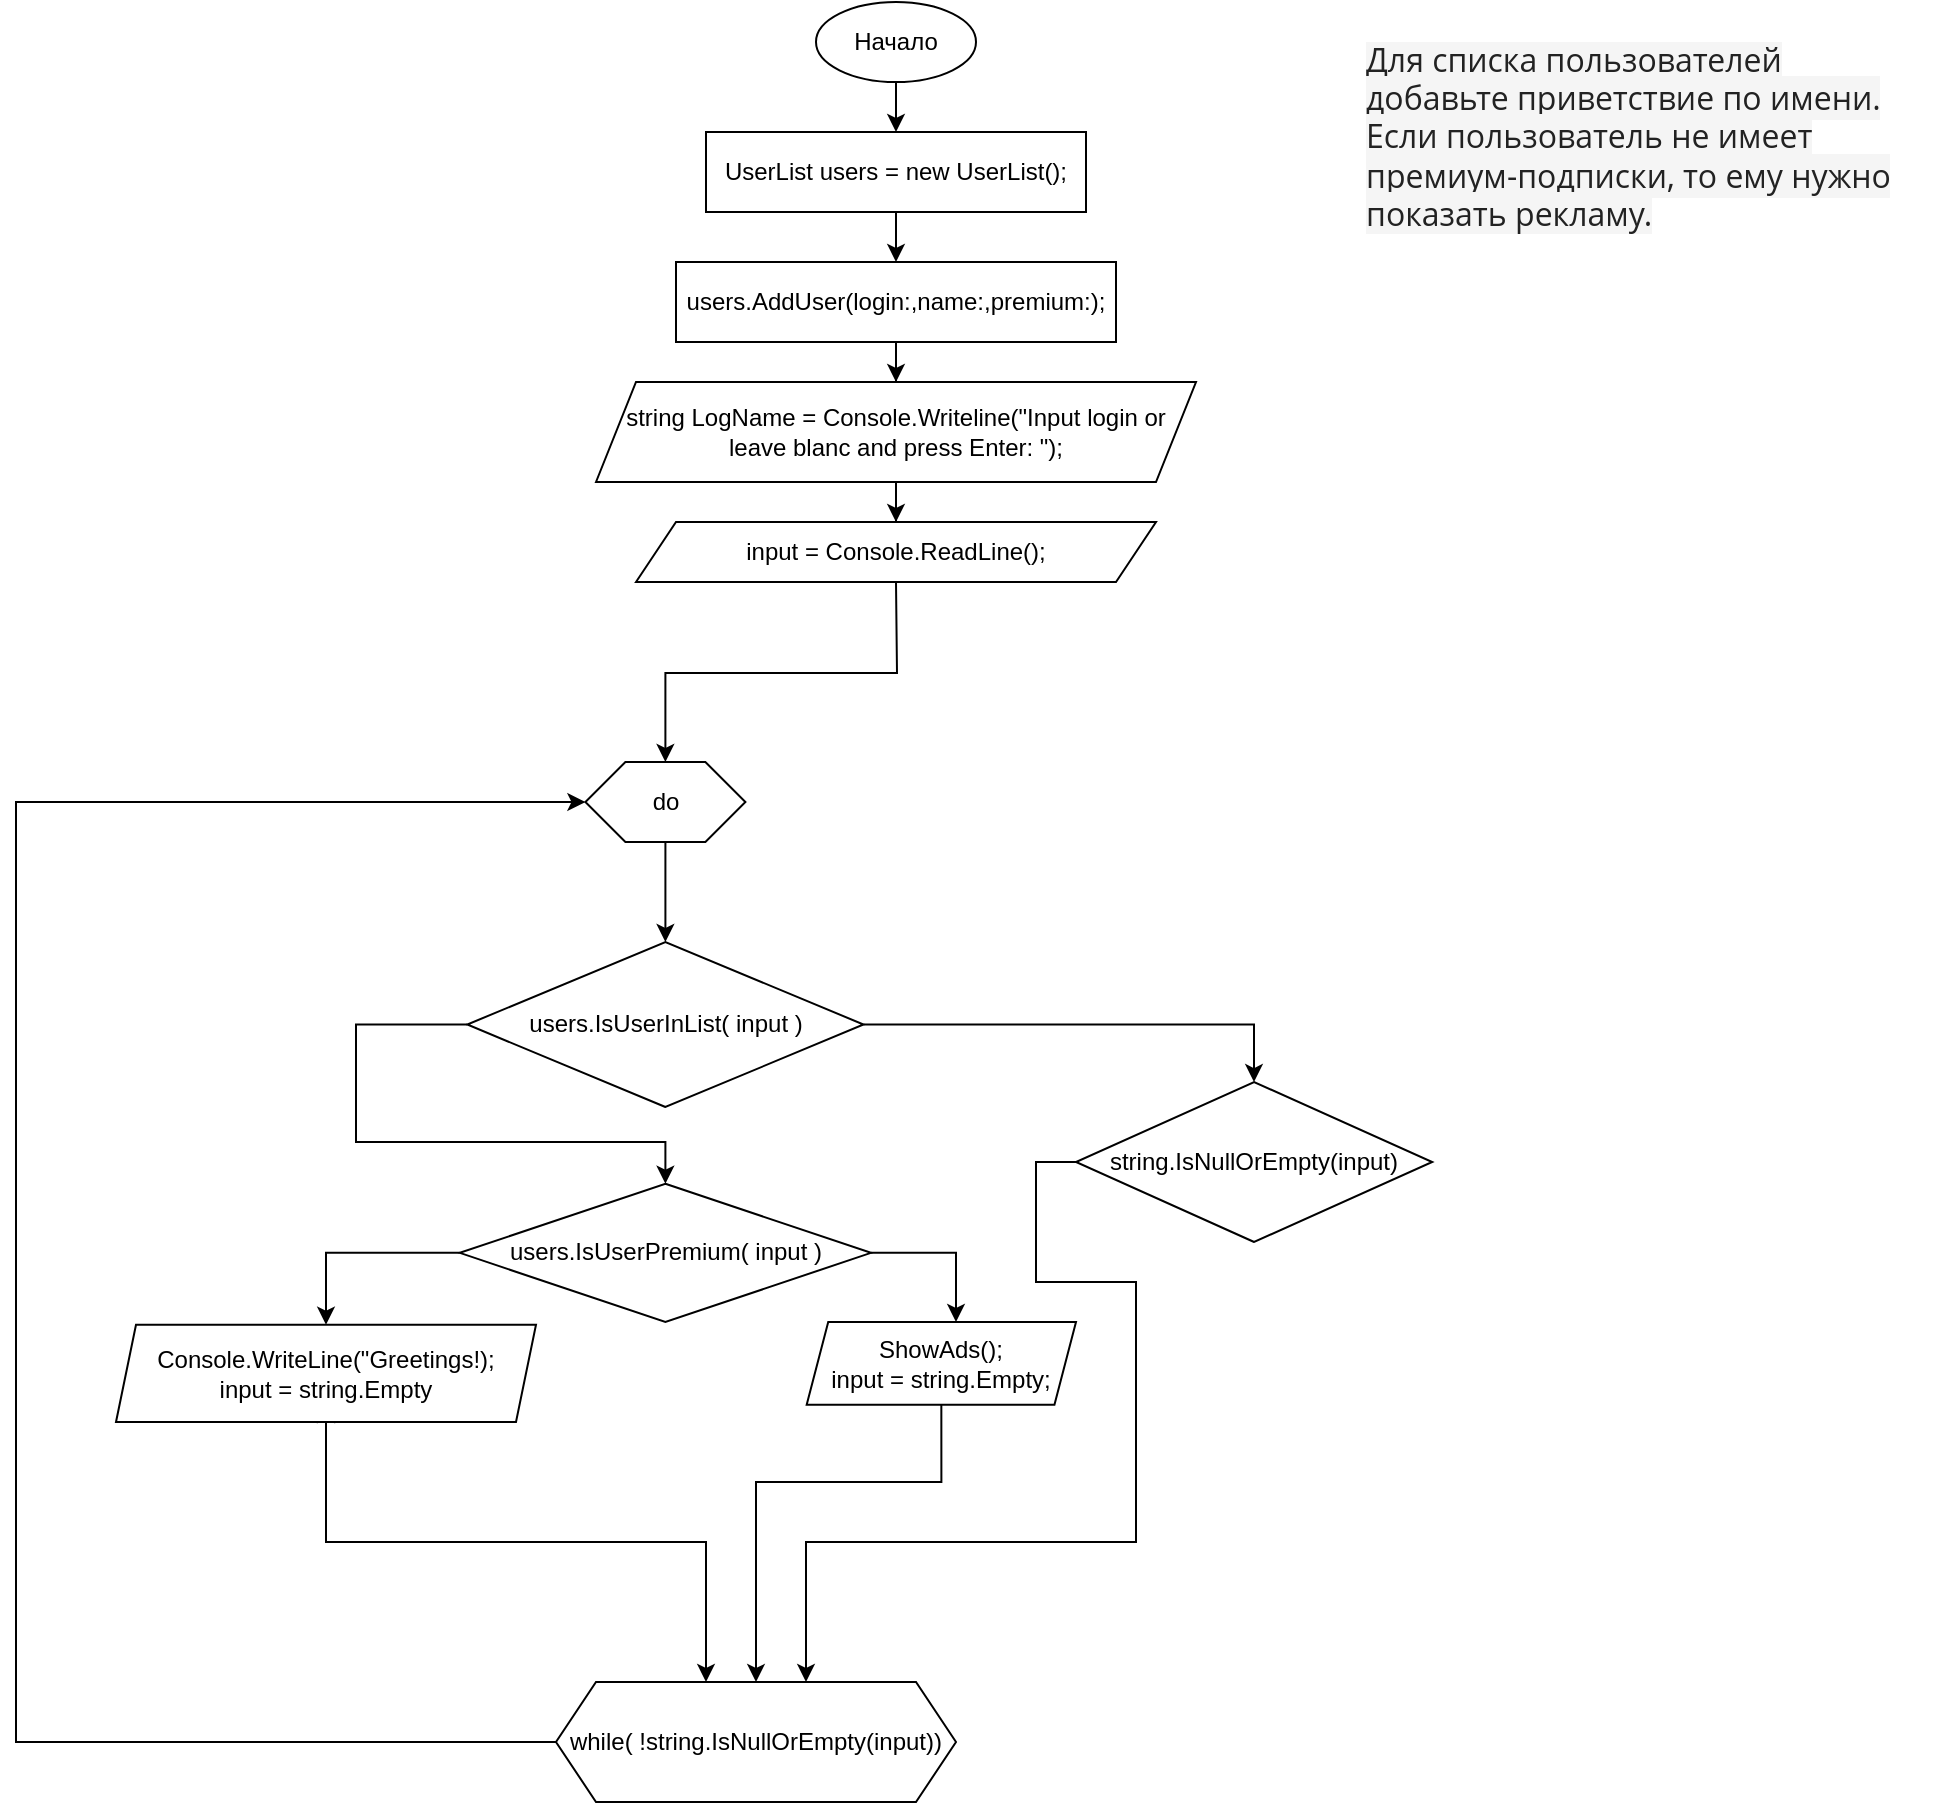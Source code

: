 <mxfile version="20.0.4" type="github">
  <diagram id="C5RBs43oDa-KdzZeNtuy" name="Page-1">
    <mxGraphModel dx="1692" dy="476" grid="1" gridSize="10" guides="1" tooltips="1" connect="1" arrows="1" fold="1" page="1" pageScale="1" pageWidth="827" pageHeight="1169" math="0" shadow="0">
      <root>
        <mxCell id="WIyWlLk6GJQsqaUBKTNV-0" />
        <mxCell id="WIyWlLk6GJQsqaUBKTNV-1" parent="WIyWlLk6GJQsqaUBKTNV-0" />
        <mxCell id="5WjKXzqJecyYG2DC_vgh-0" value="&lt;span style=&quot;color: rgb(34, 34, 34); font-family: &amp;quot;Open Sans&amp;quot;, &amp;quot;Helvetica Neue&amp;quot;, Helvetica, Arial, sans-serif; font-size: 16px; background-color: rgb(245, 245, 245);&quot;&gt;Для списка пользователей добавьте приветствие по имени. Если пользователь не имеет премиум-подписки, то ему нужно показать рекламу.&lt;br&gt;&lt;/span&gt;" style="text;html=1;strokeColor=none;fillColor=none;spacing=5;spacingTop=-20;whiteSpace=wrap;overflow=hidden;rounded=0;" parent="WIyWlLk6GJQsqaUBKTNV-1" vertex="1">
          <mxGeometry x="530" y="80" width="290" height="110" as="geometry" />
        </mxCell>
        <mxCell id="5WjKXzqJecyYG2DC_vgh-2" value="input = Console.ReadLine();" style="shape=parallelogram;perimeter=parallelogramPerimeter;whiteSpace=wrap;html=1;fixedSize=1;" parent="WIyWlLk6GJQsqaUBKTNV-1" vertex="1">
          <mxGeometry x="170" y="310" width="260" height="30" as="geometry" />
        </mxCell>
        <mxCell id="5WjKXzqJecyYG2DC_vgh-23" value="" style="edgeStyle=orthogonalEdgeStyle;rounded=0;orthogonalLoop=1;jettySize=auto;html=1;" parent="WIyWlLk6GJQsqaUBKTNV-1" source="5WjKXzqJecyYG2DC_vgh-5" target="5WjKXzqJecyYG2DC_vgh-22" edge="1">
          <mxGeometry relative="1" as="geometry" />
        </mxCell>
        <mxCell id="5WjKXzqJecyYG2DC_vgh-5" value="Начало" style="ellipse;whiteSpace=wrap;html=1;" parent="WIyWlLk6GJQsqaUBKTNV-1" vertex="1">
          <mxGeometry x="260" y="50" width="80" height="40" as="geometry" />
        </mxCell>
        <mxCell id="5WjKXzqJecyYG2DC_vgh-16" style="edgeStyle=orthogonalEdgeStyle;rounded=0;orthogonalLoop=1;jettySize=auto;html=1;entryX=0.5;entryY=0;entryDx=0;entryDy=0;" parent="WIyWlLk6GJQsqaUBKTNV-1" source="5WjKXzqJecyYG2DC_vgh-14" target="5WjKXzqJecyYG2DC_vgh-2" edge="1">
          <mxGeometry relative="1" as="geometry" />
        </mxCell>
        <mxCell id="5WjKXzqJecyYG2DC_vgh-14" value="string LogName = Console.Writeline(&quot;Input login or leave blanc and press Enter:&amp;nbsp;&quot;);" style="shape=parallelogram;perimeter=parallelogramPerimeter;whiteSpace=wrap;html=1;fixedSize=1;" parent="WIyWlLk6GJQsqaUBKTNV-1" vertex="1">
          <mxGeometry x="150" y="240" width="300" height="50" as="geometry" />
        </mxCell>
        <mxCell id="5WjKXzqJecyYG2DC_vgh-20" style="edgeStyle=orthogonalEdgeStyle;rounded=0;orthogonalLoop=1;jettySize=auto;html=1;exitX=0.5;exitY=1;exitDx=0;exitDy=0;" parent="WIyWlLk6GJQsqaUBKTNV-1" source="5WjKXzqJecyYG2DC_vgh-14" target="5WjKXzqJecyYG2DC_vgh-14" edge="1">
          <mxGeometry relative="1" as="geometry" />
        </mxCell>
        <mxCell id="GKZNIOWpl-8IDiaGqS6E-3" value="" style="edgeStyle=orthogonalEdgeStyle;rounded=0;orthogonalLoop=1;jettySize=auto;html=1;" edge="1" parent="WIyWlLk6GJQsqaUBKTNV-1" source="5WjKXzqJecyYG2DC_vgh-22" target="GKZNIOWpl-8IDiaGqS6E-2">
          <mxGeometry relative="1" as="geometry" />
        </mxCell>
        <mxCell id="5WjKXzqJecyYG2DC_vgh-22" value="UserList users = new UserList();" style="whiteSpace=wrap;html=1;" parent="WIyWlLk6GJQsqaUBKTNV-1" vertex="1">
          <mxGeometry x="205" y="115" width="190" height="40" as="geometry" />
        </mxCell>
        <mxCell id="GKZNIOWpl-8IDiaGqS6E-6" value="" style="edgeStyle=orthogonalEdgeStyle;rounded=0;orthogonalLoop=1;jettySize=auto;html=1;" edge="1" parent="WIyWlLk6GJQsqaUBKTNV-1" source="GKZNIOWpl-8IDiaGqS6E-2" target="5WjKXzqJecyYG2DC_vgh-14">
          <mxGeometry relative="1" as="geometry" />
        </mxCell>
        <mxCell id="GKZNIOWpl-8IDiaGqS6E-2" value="users.AddUser(login:,name:,premium:);" style="whiteSpace=wrap;html=1;" vertex="1" parent="WIyWlLk6GJQsqaUBKTNV-1">
          <mxGeometry x="190" y="180" width="220" height="40" as="geometry" />
        </mxCell>
        <mxCell id="GKZNIOWpl-8IDiaGqS6E-77" style="edgeStyle=orthogonalEdgeStyle;rounded=0;orthogonalLoop=1;jettySize=auto;html=1;entryX=0;entryY=0.5;entryDx=0;entryDy=0;startArrow=none;startFill=0;endArrow=classic;endFill=1;" edge="1" parent="WIyWlLk6GJQsqaUBKTNV-1" source="5WjKXzqJecyYG2DC_vgh-24" target="GKZNIOWpl-8IDiaGqS6E-75">
          <mxGeometry relative="1" as="geometry">
            <Array as="points">
              <mxPoint x="-140" y="920" />
              <mxPoint x="-140" y="450" />
            </Array>
          </mxGeometry>
        </mxCell>
        <mxCell id="5WjKXzqJecyYG2DC_vgh-24" value="while( !string.IsNullOrEmpty(input))" style="shape=hexagon;perimeter=hexagonPerimeter2;whiteSpace=wrap;html=1;fixedSize=1;size=20.0;container=0;" parent="WIyWlLk6GJQsqaUBKTNV-1" vertex="1">
          <mxGeometry x="130" y="890" width="200" height="60" as="geometry" />
        </mxCell>
        <mxCell id="GKZNIOWpl-8IDiaGqS6E-65" value="" style="edgeStyle=orthogonalEdgeStyle;rounded=0;orthogonalLoop=1;jettySize=auto;html=1;startArrow=none;startFill=0;endArrow=classic;endFill=1;exitX=1;exitY=0.5;exitDx=0;exitDy=0;entryX=0.625;entryY=0;entryDx=0;entryDy=0;" edge="1" parent="WIyWlLk6GJQsqaUBKTNV-1" source="GKZNIOWpl-8IDiaGqS6E-54" target="5WjKXzqJecyYG2DC_vgh-24">
          <mxGeometry relative="1" as="geometry">
            <mxPoint x="130" y="1010" as="targetPoint" />
            <Array as="points">
              <mxPoint x="370" y="630" />
              <mxPoint x="370" y="690" />
              <mxPoint x="420" y="690" />
              <mxPoint x="420" y="820" />
              <mxPoint x="255" y="820" />
            </Array>
          </mxGeometry>
        </mxCell>
        <mxCell id="GKZNIOWpl-8IDiaGqS6E-54" value="string.IsNullOrEmpty(input)" style="rhombus;whiteSpace=wrap;html=1;container=0;direction=west;" vertex="1" collapsed="1" parent="WIyWlLk6GJQsqaUBKTNV-1">
          <mxGeometry x="390" y="590" width="178.11" height="80" as="geometry">
            <mxRectangle x="185" y="530" width="160" height="80" as="alternateBounds" />
          </mxGeometry>
        </mxCell>
        <mxCell id="GKZNIOWpl-8IDiaGqS6E-55" value="" style="edgeStyle=orthogonalEdgeStyle;rounded=0;orthogonalLoop=1;jettySize=auto;html=1;startArrow=none;startFill=0;endArrow=classic;endFill=1;" edge="1" parent="WIyWlLk6GJQsqaUBKTNV-1" source="GKZNIOWpl-8IDiaGqS6E-45" target="GKZNIOWpl-8IDiaGqS6E-54">
          <mxGeometry relative="1" as="geometry">
            <Array as="points">
              <mxPoint x="479" y="561" />
            </Array>
          </mxGeometry>
        </mxCell>
        <mxCell id="GKZNIOWpl-8IDiaGqS6E-70" style="edgeStyle=orthogonalEdgeStyle;rounded=0;orthogonalLoop=1;jettySize=auto;html=1;startArrow=none;startFill=0;endArrow=classic;endFill=1;entryX=0.375;entryY=0;entryDx=0;entryDy=0;" edge="1" parent="WIyWlLk6GJQsqaUBKTNV-1" source="GKZNIOWpl-8IDiaGqS6E-61" target="5WjKXzqJecyYG2DC_vgh-24">
          <mxGeometry relative="1" as="geometry">
            <Array as="points">
              <mxPoint x="15" y="820" />
              <mxPoint x="205" y="820" />
            </Array>
          </mxGeometry>
        </mxCell>
        <mxCell id="GKZNIOWpl-8IDiaGqS6E-71" style="edgeStyle=orthogonalEdgeStyle;rounded=0;orthogonalLoop=1;jettySize=auto;html=1;exitX=0.5;exitY=1;exitDx=0;exitDy=0;startArrow=none;startFill=0;endArrow=classic;endFill=1;" edge="1" parent="WIyWlLk6GJQsqaUBKTNV-1" source="GKZNIOWpl-8IDiaGqS6E-61">
          <mxGeometry relative="1" as="geometry">
            <mxPoint x="14.931" y="751.517" as="targetPoint" />
          </mxGeometry>
        </mxCell>
        <object label="Console.WriteLine(&quot;Greetings!);&lt;br&gt;input = string.Empty" id="GKZNIOWpl-8IDiaGqS6E-61">
          <mxCell style="shape=parallelogram;perimeter=parallelogramPerimeter;whiteSpace=wrap;html=1;fixedSize=1;size=10;" vertex="1" parent="WIyWlLk6GJQsqaUBKTNV-1">
            <mxGeometry x="-90" y="711.36" width="210" height="48.64" as="geometry" />
          </mxCell>
        </object>
        <mxCell id="GKZNIOWpl-8IDiaGqS6E-62" value="" style="edgeStyle=orthogonalEdgeStyle;rounded=0;orthogonalLoop=1;jettySize=auto;html=1;startArrow=none;startFill=0;endArrow=classic;endFill=1;exitX=0;exitY=0.5;exitDx=0;exitDy=0;" edge="1" parent="WIyWlLk6GJQsqaUBKTNV-1" source="GKZNIOWpl-8IDiaGqS6E-46" target="GKZNIOWpl-8IDiaGqS6E-61">
          <mxGeometry relative="1" as="geometry">
            <mxPoint x="70" y="730" as="sourcePoint" />
            <Array as="points">
              <mxPoint x="15" y="675" />
            </Array>
          </mxGeometry>
        </mxCell>
        <mxCell id="GKZNIOWpl-8IDiaGqS6E-45" value="users.IsUserInList( input )" style="rhombus;whiteSpace=wrap;html=1;container=0;direction=west;" vertex="1" collapsed="1" parent="WIyWlLk6GJQsqaUBKTNV-1">
          <mxGeometry x="85.65" y="520" width="198.11" height="82.51" as="geometry">
            <mxRectangle x="185" y="530" width="160" height="80" as="alternateBounds" />
          </mxGeometry>
        </mxCell>
        <mxCell id="GKZNIOWpl-8IDiaGqS6E-35" style="edgeStyle=orthogonalEdgeStyle;rounded=0;orthogonalLoop=1;jettySize=auto;html=1;entryX=1;entryY=0.5;entryDx=0;entryDy=0;startArrow=classic;startFill=1;endArrow=none;endFill=0;exitX=0.5;exitY=0;exitDx=0;exitDy=0;" edge="1" parent="WIyWlLk6GJQsqaUBKTNV-1" source="GKZNIOWpl-8IDiaGqS6E-46" target="GKZNIOWpl-8IDiaGqS6E-45">
          <mxGeometry relative="1" as="geometry">
            <mxPoint x="173.96" y="631.387" as="sourcePoint" />
            <mxPoint x="54.393" y="561.253" as="targetPoint" />
            <Array as="points">
              <mxPoint x="185" y="620" />
              <mxPoint x="30" y="620" />
              <mxPoint x="30" y="561" />
            </Array>
          </mxGeometry>
        </mxCell>
        <mxCell id="GKZNIOWpl-8IDiaGqS6E-68" style="edgeStyle=orthogonalEdgeStyle;rounded=0;orthogonalLoop=1;jettySize=auto;html=1;exitX=0.5;exitY=1;exitDx=0;exitDy=0;startArrow=none;startFill=0;endArrow=classic;endFill=1;entryX=0.5;entryY=0;entryDx=0;entryDy=0;" edge="1" parent="WIyWlLk6GJQsqaUBKTNV-1" source="GKZNIOWpl-8IDiaGqS6E-39" target="5WjKXzqJecyYG2DC_vgh-24">
          <mxGeometry relative="1" as="geometry">
            <mxPoint x="240" y="1050" as="targetPoint" />
            <Array as="points">
              <mxPoint x="323" y="790" />
              <mxPoint x="230" y="790" />
            </Array>
          </mxGeometry>
        </mxCell>
        <mxCell id="GKZNIOWpl-8IDiaGqS6E-39" value="ShowAds();&lt;br&gt;input = string.Empty;" style="shape=parallelogram;whiteSpace=wrap;html=1;container=0;size=0.08;" vertex="1" parent="WIyWlLk6GJQsqaUBKTNV-1">
          <mxGeometry x="255.34" y="710" width="134.66" height="41.37" as="geometry" />
        </mxCell>
        <mxCell id="GKZNIOWpl-8IDiaGqS6E-46" value="users.IsUserPremium( input )" style="rhombus;whiteSpace=wrap;html=1;container=0;" vertex="1" parent="WIyWlLk6GJQsqaUBKTNV-1">
          <mxGeometry x="81.89" y="640.86" width="205.62" height="69.14" as="geometry" />
        </mxCell>
        <mxCell id="GKZNIOWpl-8IDiaGqS6E-52" style="edgeStyle=orthogonalEdgeStyle;rounded=0;orthogonalLoop=1;jettySize=auto;html=1;startArrow=none;startFill=0;endArrow=classic;endFill=1;exitX=1;exitY=0.5;exitDx=0;exitDy=0;" edge="1" parent="WIyWlLk6GJQsqaUBKTNV-1" source="GKZNIOWpl-8IDiaGqS6E-46" target="GKZNIOWpl-8IDiaGqS6E-39">
          <mxGeometry relative="1" as="geometry">
            <Array as="points">
              <mxPoint x="330" y="675" />
            </Array>
          </mxGeometry>
        </mxCell>
        <mxCell id="GKZNIOWpl-8IDiaGqS6E-27" value="" style="edgeStyle=orthogonalEdgeStyle;rounded=0;orthogonalLoop=1;jettySize=auto;html=1;startArrow=classic;startFill=1;endArrow=none;endFill=0;exitX=0.5;exitY=0;exitDx=0;exitDy=0;" edge="1" parent="WIyWlLk6GJQsqaUBKTNV-1" source="GKZNIOWpl-8IDiaGqS6E-75">
          <mxGeometry relative="1" as="geometry">
            <mxPoint x="335.605" y="400" as="sourcePoint" />
            <mxPoint x="300" y="340" as="targetPoint" />
          </mxGeometry>
        </mxCell>
        <mxCell id="GKZNIOWpl-8IDiaGqS6E-76" style="edgeStyle=orthogonalEdgeStyle;rounded=0;orthogonalLoop=1;jettySize=auto;html=1;entryX=0.5;entryY=1;entryDx=0;entryDy=0;startArrow=none;startFill=0;endArrow=classic;endFill=1;" edge="1" parent="WIyWlLk6GJQsqaUBKTNV-1" source="GKZNIOWpl-8IDiaGqS6E-75" target="GKZNIOWpl-8IDiaGqS6E-45">
          <mxGeometry relative="1" as="geometry" />
        </mxCell>
        <mxCell id="GKZNIOWpl-8IDiaGqS6E-75" value="do" style="shape=hexagon;perimeter=hexagonPerimeter2;whiteSpace=wrap;html=1;fixedSize=1;" vertex="1" parent="WIyWlLk6GJQsqaUBKTNV-1">
          <mxGeometry x="144.7" y="430" width="80" height="40" as="geometry" />
        </mxCell>
      </root>
    </mxGraphModel>
  </diagram>
</mxfile>
